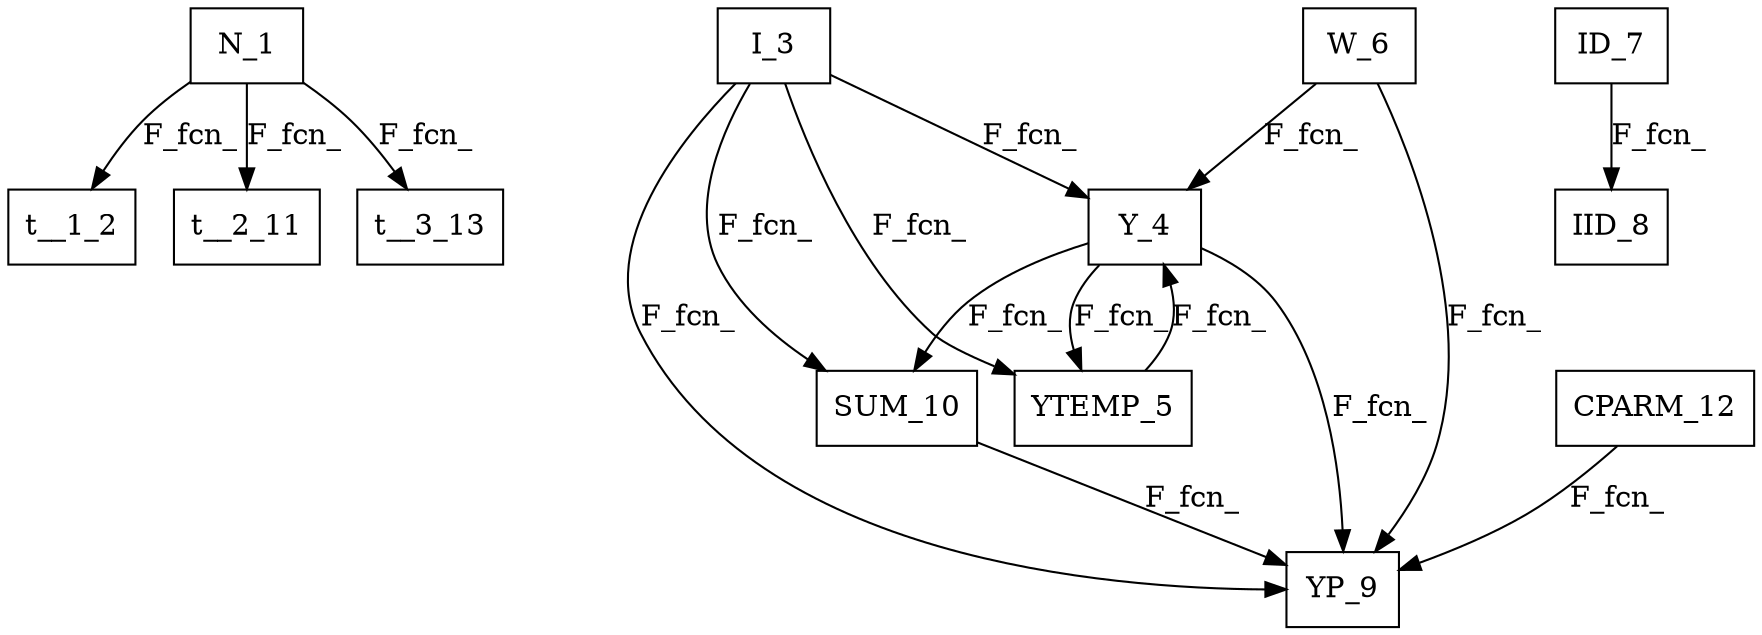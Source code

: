 digraph OA_DUG {
node [shape=rectangle];
N_1->t__1_2[label="F_fcn_"];
Y_4->YTEMP_5[label="F_fcn_"];
I_3->YTEMP_5[label="F_fcn_"];
W_6->Y_4[label="F_fcn_"];
I_3->Y_4[label="F_fcn_"];
ID_7->IID_8[label="F_fcn_"];
Y_4->YP_9[label="F_fcn_"];
Y_4->SUM_10[label="F_fcn_"];
N_1->t__2_11[label="F_fcn_"];
CPARM_12->YP_9[label="F_fcn_"];
I_3->YP_9[label="F_fcn_"];
SUM_10->YP_9[label="F_fcn_"];
I_3->SUM_10[label="F_fcn_"];
N_1->t__3_13[label="F_fcn_"];
W_6->YP_9[label="F_fcn_"];
YTEMP_5->Y_4[label="F_fcn_"];
}
